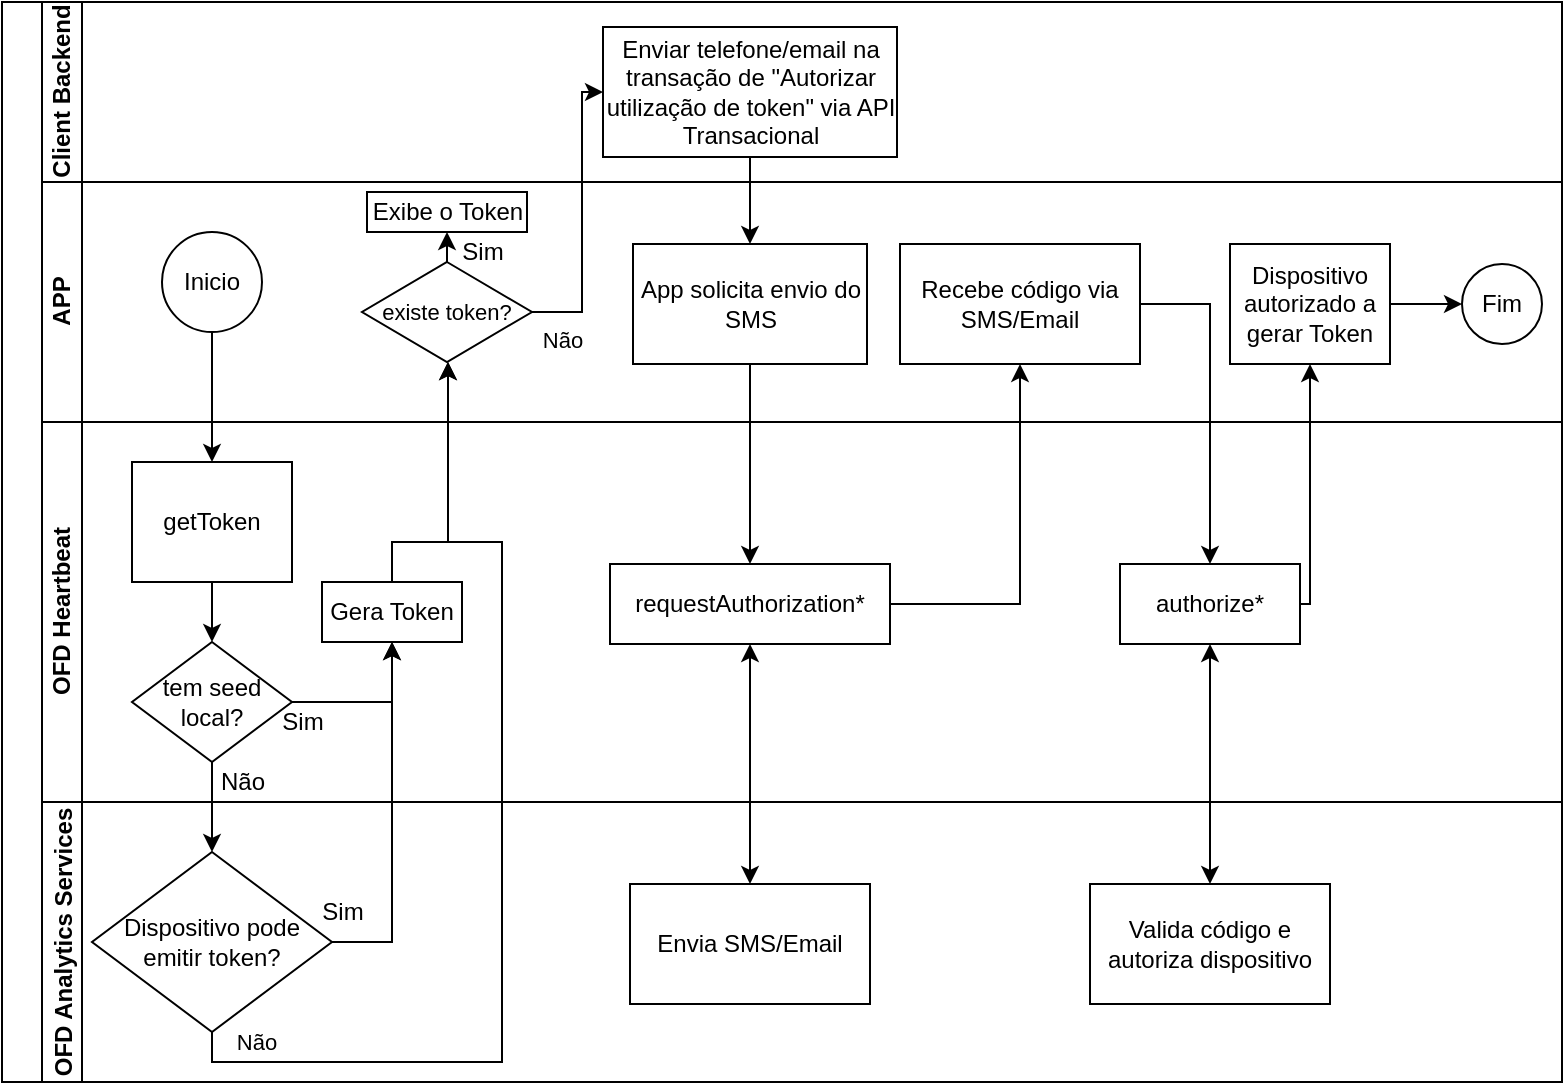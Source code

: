 <mxfile version="20.3.0" type="device"><diagram id="prtHgNgQTEPvFCAcTncT" name="Page-1"><mxGraphModel dx="2125" dy="756" grid="1" gridSize="10" guides="1" tooltips="1" connect="1" arrows="1" fold="1" page="1" pageScale="1" pageWidth="827" pageHeight="1169" math="0" shadow="0"><root><mxCell id="0"/><mxCell id="1" parent="0"/><mxCell id="dNxyNK7c78bLwvsdeMH5-19" value="" style="swimlane;html=1;childLayout=stackLayout;resizeParent=1;resizeParentMax=0;horizontal=0;startSize=20;horizontalStack=0;" parent="1" vertex="1"><mxGeometry x="-820" y="10" width="780" height="540" as="geometry"><mxRectangle x="50" y="40" width="50" height="40" as="alternateBounds"/></mxGeometry></mxCell><mxCell id="dNxyNK7c78bLwvsdeMH5-20" value="Client Backend" style="swimlane;html=1;startSize=20;horizontal=0;" parent="dNxyNK7c78bLwvsdeMH5-19" vertex="1"><mxGeometry x="20" width="760" height="90" as="geometry"><mxRectangle x="20" width="780" height="20" as="alternateBounds"/></mxGeometry></mxCell><mxCell id="O-aDhyaxJj9_yft3h63V-17" value="Enviar telefone/email na transação de &quot;Autorizar utilização de token&quot; via API Transacional" style="rounded=0;whiteSpace=wrap;html=1;" parent="dNxyNK7c78bLwvsdeMH5-20" vertex="1"><mxGeometry x="280.5" y="12.5" width="147" height="65" as="geometry"/></mxCell><mxCell id="O-aDhyaxJj9_yft3h63V-5" style="edgeStyle=orthogonalEdgeStyle;rounded=0;orthogonalLoop=1;jettySize=auto;html=1;exitX=0.5;exitY=1;exitDx=0;exitDy=0;entryX=0.5;entryY=0;entryDx=0;entryDy=0;" parent="dNxyNK7c78bLwvsdeMH5-19" source="O-aDhyaxJj9_yft3h63V-4" target="dNxyNK7c78bLwvsdeMH5-26" edge="1"><mxGeometry relative="1" as="geometry"/></mxCell><mxCell id="O-aDhyaxJj9_yft3h63V-11" style="edgeStyle=orthogonalEdgeStyle;rounded=0;orthogonalLoop=1;jettySize=auto;html=1;exitX=1;exitY=0.5;exitDx=0;exitDy=0;entryX=0;entryY=0.5;entryDx=0;entryDy=0;" parent="dNxyNK7c78bLwvsdeMH5-19" source="O-aDhyaxJj9_yft3h63V-7" target="O-aDhyaxJj9_yft3h63V-17" edge="1"><mxGeometry relative="1" as="geometry"><mxPoint x="285" y="280" as="targetPoint"/><Array as="points"><mxPoint x="290" y="155"/><mxPoint x="290" y="45"/></Array></mxGeometry></mxCell><mxCell id="O-aDhyaxJj9_yft3h63V-13" value="Não" style="edgeLabel;html=1;align=center;verticalAlign=middle;resizable=0;points=[];" parent="O-aDhyaxJj9_yft3h63V-11" vertex="1" connectable="0"><mxGeometry x="-0.467" y="4" relative="1" as="geometry"><mxPoint x="-6" y="28" as="offset"/></mxGeometry></mxCell><mxCell id="O-aDhyaxJj9_yft3h63V-20" style="edgeStyle=orthogonalEdgeStyle;rounded=0;orthogonalLoop=1;jettySize=auto;html=1;exitX=0.5;exitY=1;exitDx=0;exitDy=0;entryX=0.5;entryY=0;entryDx=0;entryDy=0;" parent="dNxyNK7c78bLwvsdeMH5-19" source="O-aDhyaxJj9_yft3h63V-15" target="O-aDhyaxJj9_yft3h63V-12" edge="1"><mxGeometry relative="1" as="geometry"/></mxCell><mxCell id="O-aDhyaxJj9_yft3h63V-21" style="edgeStyle=orthogonalEdgeStyle;rounded=0;orthogonalLoop=1;jettySize=auto;html=1;exitX=1;exitY=0.5;exitDx=0;exitDy=0;entryX=0.5;entryY=1;entryDx=0;entryDy=0;" parent="dNxyNK7c78bLwvsdeMH5-19" source="O-aDhyaxJj9_yft3h63V-12" target="O-aDhyaxJj9_yft3h63V-22" edge="1"><mxGeometry relative="1" as="geometry"><mxPoint x="524" y="231" as="targetPoint"/></mxGeometry></mxCell><mxCell id="O-aDhyaxJj9_yft3h63V-23" style="edgeStyle=orthogonalEdgeStyle;rounded=0;orthogonalLoop=1;jettySize=auto;html=1;exitX=1;exitY=0.5;exitDx=0;exitDy=0;entryX=0.5;entryY=0;entryDx=0;entryDy=0;" parent="dNxyNK7c78bLwvsdeMH5-19" source="O-aDhyaxJj9_yft3h63V-22" target="O-aDhyaxJj9_yft3h63V-24" edge="1"><mxGeometry relative="1" as="geometry"><mxPoint x="589" y="291" as="targetPoint"/></mxGeometry></mxCell><mxCell id="O-aDhyaxJj9_yft3h63V-28" style="edgeStyle=orthogonalEdgeStyle;rounded=0;orthogonalLoop=1;jettySize=auto;html=1;exitX=1;exitY=0.5;exitDx=0;exitDy=0;entryX=0.5;entryY=1;entryDx=0;entryDy=0;" parent="dNxyNK7c78bLwvsdeMH5-19" source="O-aDhyaxJj9_yft3h63V-24" target="O-aDhyaxJj9_yft3h63V-32" edge="1"><mxGeometry relative="1" as="geometry"><mxPoint x="654" y="221" as="targetPoint"/><Array as="points"><mxPoint x="654" y="301"/></Array></mxGeometry></mxCell><mxCell id="O-aDhyaxJj9_yft3h63V-47" value="" style="endArrow=classic;startArrow=classic;html=1;entryX=0.5;entryY=0;entryDx=0;entryDy=0;" parent="dNxyNK7c78bLwvsdeMH5-19" source="O-aDhyaxJj9_yft3h63V-12" target="O-aDhyaxJj9_yft3h63V-46" edge="1"><mxGeometry width="50" height="50" relative="1" as="geometry"><mxPoint x="374" y="331" as="sourcePoint"/><mxPoint x="294" y="241" as="targetPoint"/></mxGeometry></mxCell><mxCell id="7-IVgC7XRr1ML-dTjgrj-17" value="" style="endArrow=classic;startArrow=classic;html=1;entryX=0.5;entryY=1;entryDx=0;entryDy=0;exitX=0.5;exitY=0;exitDx=0;exitDy=0;" parent="dNxyNK7c78bLwvsdeMH5-19" source="O-aDhyaxJj9_yft3h63V-49" target="O-aDhyaxJj9_yft3h63V-24" edge="1"><mxGeometry width="50" height="50" relative="1" as="geometry"><mxPoint x="589" y="426" as="sourcePoint"/><mxPoint x="639" y="376" as="targetPoint"/></mxGeometry></mxCell><mxCell id="dNxyNK7c78bLwvsdeMH5-21" value="APP" style="swimlane;html=1;startSize=20;horizontal=0;" parent="dNxyNK7c78bLwvsdeMH5-19" vertex="1"><mxGeometry x="20" y="90" width="760" height="120" as="geometry"/></mxCell><mxCell id="O-aDhyaxJj9_yft3h63V-10" value="Sim" style="text;html=1;align=center;verticalAlign=middle;resizable=0;points=[];autosize=1;strokeColor=none;" parent="dNxyNK7c78bLwvsdeMH5-21" vertex="1"><mxGeometry x="200" y="25" width="40" height="20" as="geometry"/></mxCell><mxCell id="O-aDhyaxJj9_yft3h63V-4" value="Inicio" style="ellipse;whiteSpace=wrap;html=1;aspect=fixed;" parent="dNxyNK7c78bLwvsdeMH5-21" vertex="1"><mxGeometry x="60" y="25" width="50" height="50" as="geometry"/></mxCell><mxCell id="O-aDhyaxJj9_yft3h63V-7" value="&lt;font style=&quot;font-size: 11px&quot;&gt;existe token?&lt;/font&gt;" style="rhombus;whiteSpace=wrap;html=1;" parent="dNxyNK7c78bLwvsdeMH5-21" vertex="1"><mxGeometry x="160" y="40" width="85" height="50" as="geometry"/></mxCell><mxCell id="O-aDhyaxJj9_yft3h63V-15" value="App solicita envio do SMS" style="whiteSpace=wrap;html=1;" parent="dNxyNK7c78bLwvsdeMH5-21" vertex="1"><mxGeometry x="295.5" y="31" width="117" height="60" as="geometry"/></mxCell><mxCell id="O-aDhyaxJj9_yft3h63V-9" value="Exibe o Token" style="rounded=0;whiteSpace=wrap;html=1;" parent="dNxyNK7c78bLwvsdeMH5-21" vertex="1"><mxGeometry x="162.5" y="5" width="80" height="20" as="geometry"/></mxCell><mxCell id="O-aDhyaxJj9_yft3h63V-8" style="edgeStyle=orthogonalEdgeStyle;rounded=0;orthogonalLoop=1;jettySize=auto;html=1;exitX=0.5;exitY=0;exitDx=0;exitDy=0;entryX=0.5;entryY=1;entryDx=0;entryDy=0;" parent="dNxyNK7c78bLwvsdeMH5-21" source="O-aDhyaxJj9_yft3h63V-7" target="O-aDhyaxJj9_yft3h63V-9" edge="1"><mxGeometry relative="1" as="geometry"><mxPoint x="225" y="40" as="targetPoint"/></mxGeometry></mxCell><mxCell id="O-aDhyaxJj9_yft3h63V-22" value="Recebe código via SMS/Email" style="rounded=0;whiteSpace=wrap;html=1;" parent="dNxyNK7c78bLwvsdeMH5-21" vertex="1"><mxGeometry x="429" y="31" width="120" height="60" as="geometry"/></mxCell><mxCell id="O-aDhyaxJj9_yft3h63V-32" value="Dispositivo autorizado a gerar Token" style="rounded=0;whiteSpace=wrap;html=1;" parent="dNxyNK7c78bLwvsdeMH5-21" vertex="1"><mxGeometry x="594" y="31" width="80" height="60" as="geometry"/></mxCell><mxCell id="O-aDhyaxJj9_yft3h63V-35" value="Fim" style="ellipse;whiteSpace=wrap;html=1;aspect=fixed;" parent="dNxyNK7c78bLwvsdeMH5-21" vertex="1"><mxGeometry x="710" y="41" width="40" height="40" as="geometry"/></mxCell><mxCell id="O-aDhyaxJj9_yft3h63V-34" style="edgeStyle=orthogonalEdgeStyle;rounded=0;orthogonalLoop=1;jettySize=auto;html=1;exitX=1;exitY=0.5;exitDx=0;exitDy=0;entryX=0;entryY=0.5;entryDx=0;entryDy=0;" parent="dNxyNK7c78bLwvsdeMH5-21" source="O-aDhyaxJj9_yft3h63V-32" target="O-aDhyaxJj9_yft3h63V-35" edge="1"><mxGeometry relative="1" as="geometry"><mxPoint x="690" y="61" as="targetPoint"/></mxGeometry></mxCell><mxCell id="dNxyNK7c78bLwvsdeMH5-22" value="OFD Heartbeat" style="swimlane;html=1;startSize=20;horizontal=0;editable=0;" parent="dNxyNK7c78bLwvsdeMH5-19" vertex="1"><mxGeometry x="20" y="210" width="760" height="190" as="geometry"/></mxCell><mxCell id="7-IVgC7XRr1ML-dTjgrj-2" style="edgeStyle=orthogonalEdgeStyle;rounded=0;orthogonalLoop=1;jettySize=auto;html=1;exitX=0.5;exitY=1;exitDx=0;exitDy=0;entryX=0.5;entryY=0;entryDx=0;entryDy=0;" parent="dNxyNK7c78bLwvsdeMH5-22" source="dNxyNK7c78bLwvsdeMH5-26" target="7-IVgC7XRr1ML-dTjgrj-1" edge="1"><mxGeometry relative="1" as="geometry"/></mxCell><mxCell id="dNxyNK7c78bLwvsdeMH5-26" value="getToken" style="rounded=0;whiteSpace=wrap;html=1;fontFamily=Helvetica;fontSize=12;fontColor=#000000;align=center;" parent="dNxyNK7c78bLwvsdeMH5-22" vertex="1"><mxGeometry x="45" y="20" width="80" height="60" as="geometry"/></mxCell><mxCell id="O-aDhyaxJj9_yft3h63V-12" value="requestAuthorization*" style="rounded=0;whiteSpace=wrap;html=1;" parent="dNxyNK7c78bLwvsdeMH5-22" vertex="1"><mxGeometry x="284" y="71" width="140" height="40" as="geometry"/></mxCell><mxCell id="O-aDhyaxJj9_yft3h63V-24" value="authorize*" style="whiteSpace=wrap;html=1;" parent="dNxyNK7c78bLwvsdeMH5-22" vertex="1"><mxGeometry x="539" y="71" width="90" height="40" as="geometry"/></mxCell><mxCell id="7-IVgC7XRr1ML-dTjgrj-1" value="tem seed local?" style="rhombus;whiteSpace=wrap;html=1;" parent="dNxyNK7c78bLwvsdeMH5-22" vertex="1"><mxGeometry x="45" y="110" width="80" height="60" as="geometry"/></mxCell><mxCell id="7-IVgC7XRr1ML-dTjgrj-4" value="Sim" style="text;html=1;align=center;verticalAlign=middle;resizable=0;points=[];autosize=1;strokeColor=none;" parent="dNxyNK7c78bLwvsdeMH5-22" vertex="1"><mxGeometry x="110" y="140" width="40" height="20" as="geometry"/></mxCell><mxCell id="7-IVgC7XRr1ML-dTjgrj-6" value="Não" style="text;html=1;align=center;verticalAlign=middle;resizable=0;points=[];autosize=1;strokeColor=none;" parent="dNxyNK7c78bLwvsdeMH5-22" vertex="1"><mxGeometry x="80" y="170" width="40" height="20" as="geometry"/></mxCell><mxCell id="7-IVgC7XRr1ML-dTjgrj-9" value="Gera Token" style="whiteSpace=wrap;html=1;" parent="dNxyNK7c78bLwvsdeMH5-22" vertex="1"><mxGeometry x="140" y="80" width="70" height="30" as="geometry"/></mxCell><mxCell id="7-IVgC7XRr1ML-dTjgrj-3" style="edgeStyle=orthogonalEdgeStyle;rounded=0;orthogonalLoop=1;jettySize=auto;html=1;exitX=1;exitY=0.5;exitDx=0;exitDy=0;entryX=0.5;entryY=1;entryDx=0;entryDy=0;" parent="dNxyNK7c78bLwvsdeMH5-22" source="7-IVgC7XRr1ML-dTjgrj-1" target="7-IVgC7XRr1ML-dTjgrj-9" edge="1"><mxGeometry relative="1" as="geometry"><mxPoint x="140" y="-20" as="targetPoint"/><Array as="points"><mxPoint x="175" y="140"/></Array></mxGeometry></mxCell><mxCell id="O-aDhyaxJj9_yft3h63V-41" value="OFD Analytics Services" style="swimlane;horizontal=0;startSize=20;" parent="dNxyNK7c78bLwvsdeMH5-19" vertex="1"><mxGeometry x="20" y="400" width="760" height="140" as="geometry"/></mxCell><mxCell id="O-aDhyaxJj9_yft3h63V-46" value="Envia SMS/Email" style="rounded=0;whiteSpace=wrap;html=1;" parent="O-aDhyaxJj9_yft3h63V-41" vertex="1"><mxGeometry x="294" y="41" width="120" height="60" as="geometry"/></mxCell><mxCell id="O-aDhyaxJj9_yft3h63V-49" value="Valida código e autoriza dispositivo" style="rounded=0;whiteSpace=wrap;html=1;" parent="O-aDhyaxJj9_yft3h63V-41" vertex="1"><mxGeometry x="524" y="41" width="120" height="60" as="geometry"/></mxCell><mxCell id="7-IVgC7XRr1ML-dTjgrj-7" value="Dispositivo pode emitir token?" style="rhombus;whiteSpace=wrap;html=1;" parent="O-aDhyaxJj9_yft3h63V-41" vertex="1"><mxGeometry x="25" y="25" width="120" height="90" as="geometry"/></mxCell><mxCell id="7-IVgC7XRr1ML-dTjgrj-12" value="Sim" style="text;html=1;align=center;verticalAlign=middle;resizable=0;points=[];autosize=1;strokeColor=none;" parent="O-aDhyaxJj9_yft3h63V-41" vertex="1"><mxGeometry x="130" y="45" width="40" height="20" as="geometry"/></mxCell><mxCell id="7-IVgC7XRr1ML-dTjgrj-5" style="edgeStyle=orthogonalEdgeStyle;rounded=0;orthogonalLoop=1;jettySize=auto;html=1;exitX=0.5;exitY=1;exitDx=0;exitDy=0;entryX=0.5;entryY=0;entryDx=0;entryDy=0;" parent="dNxyNK7c78bLwvsdeMH5-19" source="7-IVgC7XRr1ML-dTjgrj-1" target="7-IVgC7XRr1ML-dTjgrj-7" edge="1"><mxGeometry relative="1" as="geometry"><mxPoint x="105" y="485" as="targetPoint"/></mxGeometry></mxCell><mxCell id="7-IVgC7XRr1ML-dTjgrj-10" style="edgeStyle=orthogonalEdgeStyle;rounded=0;orthogonalLoop=1;jettySize=auto;html=1;exitX=0.5;exitY=0;exitDx=0;exitDy=0;entryX=0.5;entryY=1;entryDx=0;entryDy=0;" parent="dNxyNK7c78bLwvsdeMH5-19" source="7-IVgC7XRr1ML-dTjgrj-9" target="O-aDhyaxJj9_yft3h63V-7" edge="1"><mxGeometry relative="1" as="geometry"><mxPoint x="185" y="260" as="targetPoint"/><Array as="points"><mxPoint x="195" y="270"/><mxPoint x="223" y="270"/><mxPoint x="223" y="180"/></Array></mxGeometry></mxCell><mxCell id="7-IVgC7XRr1ML-dTjgrj-11" style="edgeStyle=orthogonalEdgeStyle;rounded=0;orthogonalLoop=1;jettySize=auto;html=1;exitX=1;exitY=0.5;exitDx=0;exitDy=0;entryX=0.5;entryY=1;entryDx=0;entryDy=0;" parent="dNxyNK7c78bLwvsdeMH5-19" source="7-IVgC7XRr1ML-dTjgrj-7" target="7-IVgC7XRr1ML-dTjgrj-9" edge="1"><mxGeometry relative="1" as="geometry"/></mxCell><mxCell id="7-IVgC7XRr1ML-dTjgrj-13" style="edgeStyle=orthogonalEdgeStyle;rounded=0;orthogonalLoop=1;jettySize=auto;html=1;exitX=0.5;exitY=1;exitDx=0;exitDy=0;entryX=0.5;entryY=1;entryDx=0;entryDy=0;" parent="dNxyNK7c78bLwvsdeMH5-19" source="7-IVgC7XRr1ML-dTjgrj-7" target="O-aDhyaxJj9_yft3h63V-7" edge="1"><mxGeometry relative="1" as="geometry"><mxPoint x="270" y="400" as="targetPoint"/><Array as="points"><mxPoint x="105" y="530"/><mxPoint x="250" y="530"/><mxPoint x="250" y="270"/><mxPoint x="223" y="270"/><mxPoint x="223" y="180"/></Array></mxGeometry></mxCell><mxCell id="7-IVgC7XRr1ML-dTjgrj-14" value="Não" style="edgeLabel;html=1;align=center;verticalAlign=middle;resizable=0;points=[];" parent="7-IVgC7XRr1ML-dTjgrj-13" vertex="1" connectable="0"><mxGeometry x="-0.923" y="3" relative="1" as="geometry"><mxPoint x="16" y="-7" as="offset"/></mxGeometry></mxCell><mxCell id="O-aDhyaxJj9_yft3h63V-19" style="edgeStyle=orthogonalEdgeStyle;rounded=0;orthogonalLoop=1;jettySize=auto;html=1;exitX=0.5;exitY=1;exitDx=0;exitDy=0;entryX=0.5;entryY=0;entryDx=0;entryDy=0;" parent="dNxyNK7c78bLwvsdeMH5-19" source="O-aDhyaxJj9_yft3h63V-17" target="O-aDhyaxJj9_yft3h63V-15" edge="1"><mxGeometry relative="1" as="geometry"/></mxCell></root></mxGraphModel></diagram></mxfile>